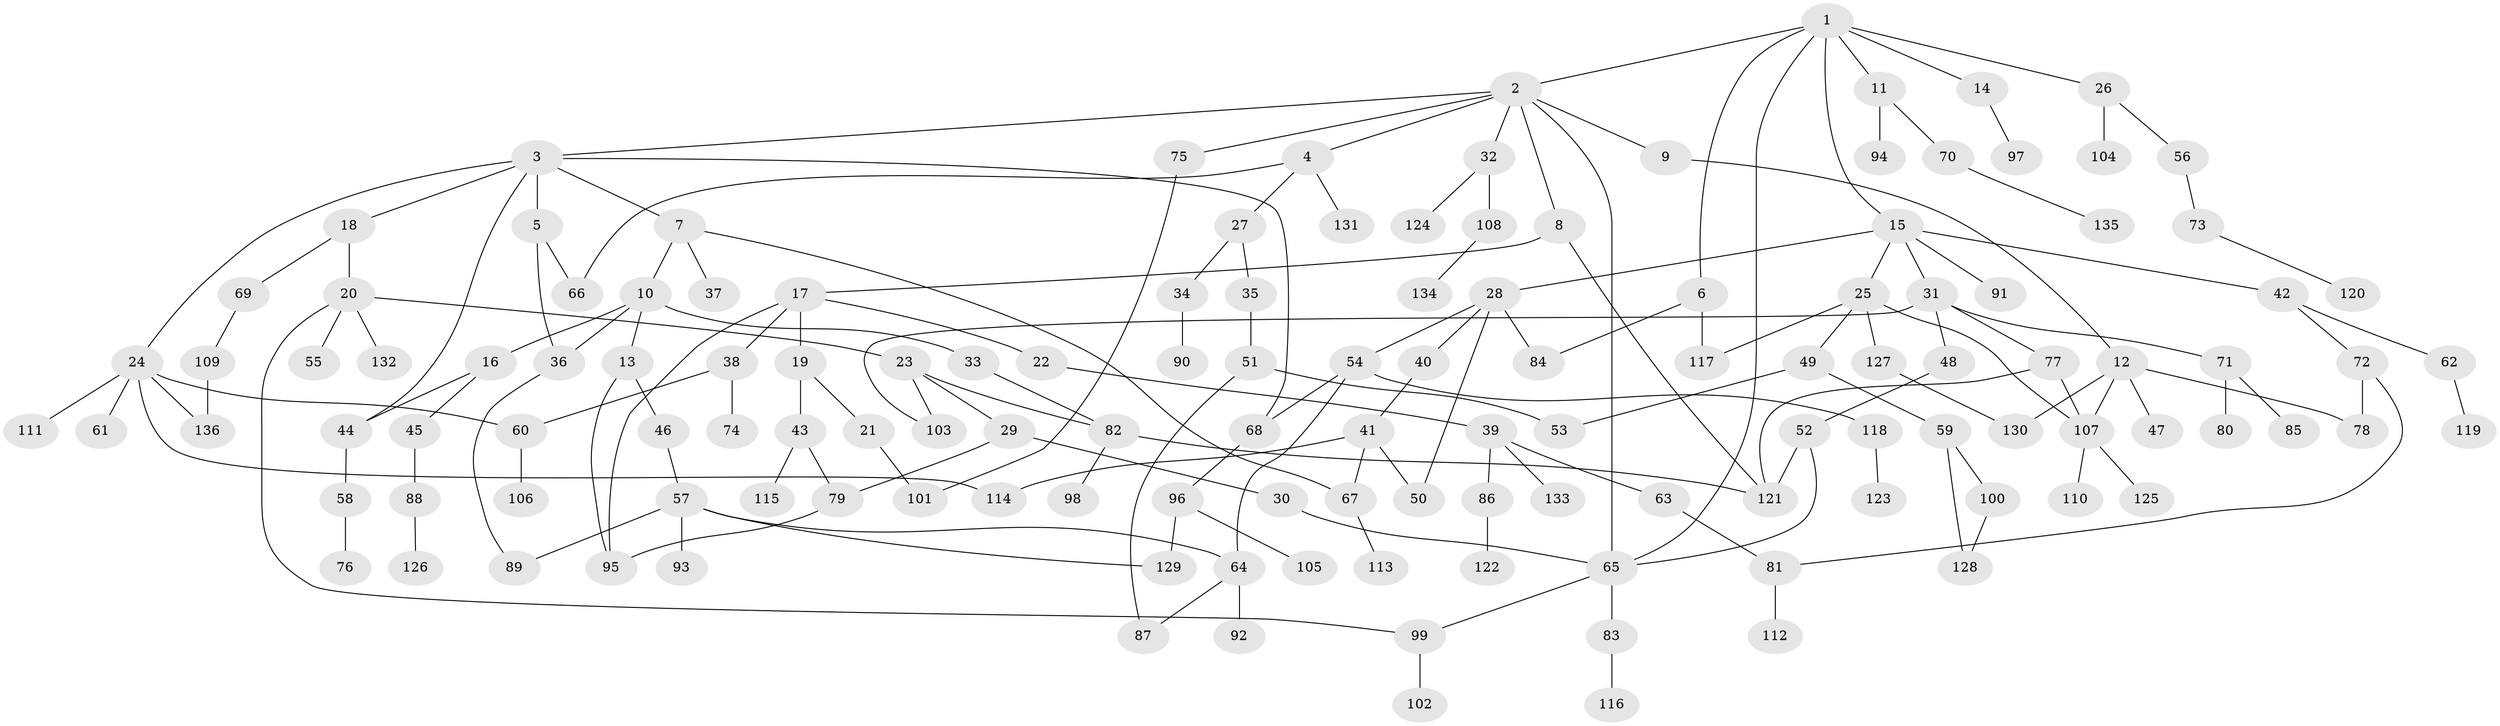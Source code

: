 // coarse degree distribution, {4: 0.15, 14: 0.025, 3: 0.15, 8: 0.025, 12: 0.025, 5: 0.05, 6: 0.025, 9: 0.025, 2: 0.1, 1: 0.425}
// Generated by graph-tools (version 1.1) at 2025/16/03/04/25 18:16:54]
// undirected, 136 vertices, 170 edges
graph export_dot {
graph [start="1"]
  node [color=gray90,style=filled];
  1;
  2;
  3;
  4;
  5;
  6;
  7;
  8;
  9;
  10;
  11;
  12;
  13;
  14;
  15;
  16;
  17;
  18;
  19;
  20;
  21;
  22;
  23;
  24;
  25;
  26;
  27;
  28;
  29;
  30;
  31;
  32;
  33;
  34;
  35;
  36;
  37;
  38;
  39;
  40;
  41;
  42;
  43;
  44;
  45;
  46;
  47;
  48;
  49;
  50;
  51;
  52;
  53;
  54;
  55;
  56;
  57;
  58;
  59;
  60;
  61;
  62;
  63;
  64;
  65;
  66;
  67;
  68;
  69;
  70;
  71;
  72;
  73;
  74;
  75;
  76;
  77;
  78;
  79;
  80;
  81;
  82;
  83;
  84;
  85;
  86;
  87;
  88;
  89;
  90;
  91;
  92;
  93;
  94;
  95;
  96;
  97;
  98;
  99;
  100;
  101;
  102;
  103;
  104;
  105;
  106;
  107;
  108;
  109;
  110;
  111;
  112;
  113;
  114;
  115;
  116;
  117;
  118;
  119;
  120;
  121;
  122;
  123;
  124;
  125;
  126;
  127;
  128;
  129;
  130;
  131;
  132;
  133;
  134;
  135;
  136;
  1 -- 2;
  1 -- 6;
  1 -- 11;
  1 -- 14;
  1 -- 15;
  1 -- 26;
  1 -- 65;
  2 -- 3;
  2 -- 4;
  2 -- 8;
  2 -- 9;
  2 -- 32;
  2 -- 75;
  2 -- 65;
  3 -- 5;
  3 -- 7;
  3 -- 18;
  3 -- 24;
  3 -- 68;
  3 -- 44;
  4 -- 27;
  4 -- 66;
  4 -- 131;
  5 -- 36;
  5 -- 66;
  6 -- 84;
  6 -- 117;
  7 -- 10;
  7 -- 37;
  7 -- 67;
  8 -- 17;
  8 -- 121;
  9 -- 12;
  10 -- 13;
  10 -- 16;
  10 -- 33;
  10 -- 36;
  11 -- 70;
  11 -- 94;
  12 -- 47;
  12 -- 78;
  12 -- 107;
  12 -- 130;
  13 -- 46;
  13 -- 95;
  14 -- 97;
  15 -- 25;
  15 -- 28;
  15 -- 31;
  15 -- 42;
  15 -- 91;
  16 -- 44;
  16 -- 45;
  17 -- 19;
  17 -- 22;
  17 -- 38;
  17 -- 95;
  18 -- 20;
  18 -- 69;
  19 -- 21;
  19 -- 43;
  20 -- 23;
  20 -- 55;
  20 -- 99;
  20 -- 132;
  21 -- 101;
  22 -- 39;
  23 -- 29;
  23 -- 103;
  23 -- 82;
  24 -- 61;
  24 -- 111;
  24 -- 114;
  24 -- 136;
  24 -- 60;
  25 -- 49;
  25 -- 117;
  25 -- 127;
  25 -- 107;
  26 -- 56;
  26 -- 104;
  27 -- 34;
  27 -- 35;
  28 -- 40;
  28 -- 50;
  28 -- 54;
  28 -- 84;
  29 -- 30;
  29 -- 79;
  30 -- 65;
  31 -- 48;
  31 -- 71;
  31 -- 77;
  31 -- 103;
  32 -- 108;
  32 -- 124;
  33 -- 82;
  34 -- 90;
  35 -- 51;
  36 -- 89;
  38 -- 60;
  38 -- 74;
  39 -- 63;
  39 -- 86;
  39 -- 133;
  40 -- 41;
  41 -- 67;
  41 -- 114;
  41 -- 50;
  42 -- 62;
  42 -- 72;
  43 -- 115;
  43 -- 79;
  44 -- 58;
  45 -- 88;
  46 -- 57;
  48 -- 52;
  49 -- 59;
  49 -- 53;
  51 -- 53;
  51 -- 87;
  52 -- 65;
  52 -- 121;
  54 -- 118;
  54 -- 64;
  54 -- 68;
  56 -- 73;
  57 -- 64;
  57 -- 89;
  57 -- 93;
  57 -- 129;
  58 -- 76;
  59 -- 100;
  59 -- 128;
  60 -- 106;
  62 -- 119;
  63 -- 81;
  64 -- 92;
  64 -- 87;
  65 -- 83;
  65 -- 99;
  67 -- 113;
  68 -- 96;
  69 -- 109;
  70 -- 135;
  71 -- 80;
  71 -- 85;
  72 -- 78;
  72 -- 81;
  73 -- 120;
  75 -- 101;
  77 -- 121;
  77 -- 107;
  79 -- 95;
  81 -- 112;
  82 -- 98;
  82 -- 121;
  83 -- 116;
  86 -- 122;
  88 -- 126;
  96 -- 105;
  96 -- 129;
  99 -- 102;
  100 -- 128;
  107 -- 110;
  107 -- 125;
  108 -- 134;
  109 -- 136;
  118 -- 123;
  127 -- 130;
}
